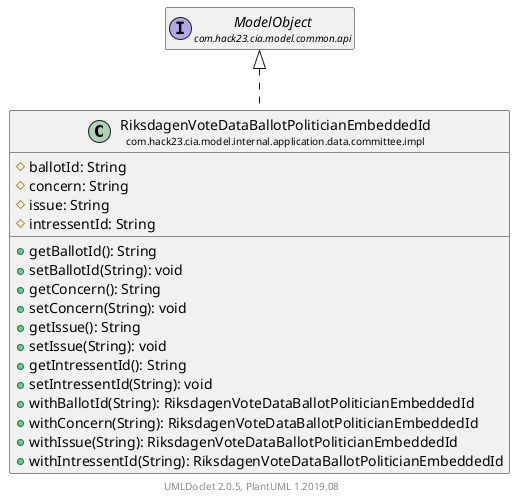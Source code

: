 @startuml
    set namespaceSeparator none
    hide empty fields
    hide empty methods

    class "<size:14>RiksdagenVoteDataBallotPoliticianEmbeddedId\n<size:10>com.hack23.cia.model.internal.application.data.committee.impl" as com.hack23.cia.model.internal.application.data.committee.impl.RiksdagenVoteDataBallotPoliticianEmbeddedId [[RiksdagenVoteDataBallotPoliticianEmbeddedId.html]] {
        #ballotId: String
        #concern: String
        #issue: String
        #intressentId: String
        +getBallotId(): String
        +setBallotId(String): void
        +getConcern(): String
        +setConcern(String): void
        +getIssue(): String
        +setIssue(String): void
        +getIntressentId(): String
        +setIntressentId(String): void
        +withBallotId(String): RiksdagenVoteDataBallotPoliticianEmbeddedId
        +withConcern(String): RiksdagenVoteDataBallotPoliticianEmbeddedId
        +withIssue(String): RiksdagenVoteDataBallotPoliticianEmbeddedId
        +withIntressentId(String): RiksdagenVoteDataBallotPoliticianEmbeddedId
    }

    interface "<size:14>ModelObject\n<size:10>com.hack23.cia.model.common.api" as com.hack23.cia.model.common.api.ModelObject

    com.hack23.cia.model.common.api.ModelObject <|.. com.hack23.cia.model.internal.application.data.committee.impl.RiksdagenVoteDataBallotPoliticianEmbeddedId

    center footer UMLDoclet 2.0.5, PlantUML 1.2019.08
@enduml
